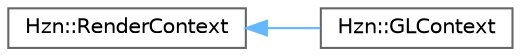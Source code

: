 digraph "Graphical Class Hierarchy"
{
 // LATEX_PDF_SIZE
  bgcolor="transparent";
  edge [fontname=Helvetica,fontsize=10,labelfontname=Helvetica,labelfontsize=10];
  node [fontname=Helvetica,fontsize=10,shape=box,height=0.2,width=0.4];
  rankdir="LR";
  Node0 [label="Hzn::RenderContext",height=0.2,width=0.4,color="grey40", fillcolor="white", style="filled",URL="$class_hzn_1_1_render_context.html",tooltip=" "];
  Node0 -> Node1 [dir="back",color="steelblue1",style="solid"];
  Node1 [label="Hzn::GLContext",height=0.2,width=0.4,color="grey40", fillcolor="white", style="filled",URL="$class_hzn_1_1_g_l_context.html",tooltip=" "];
}
